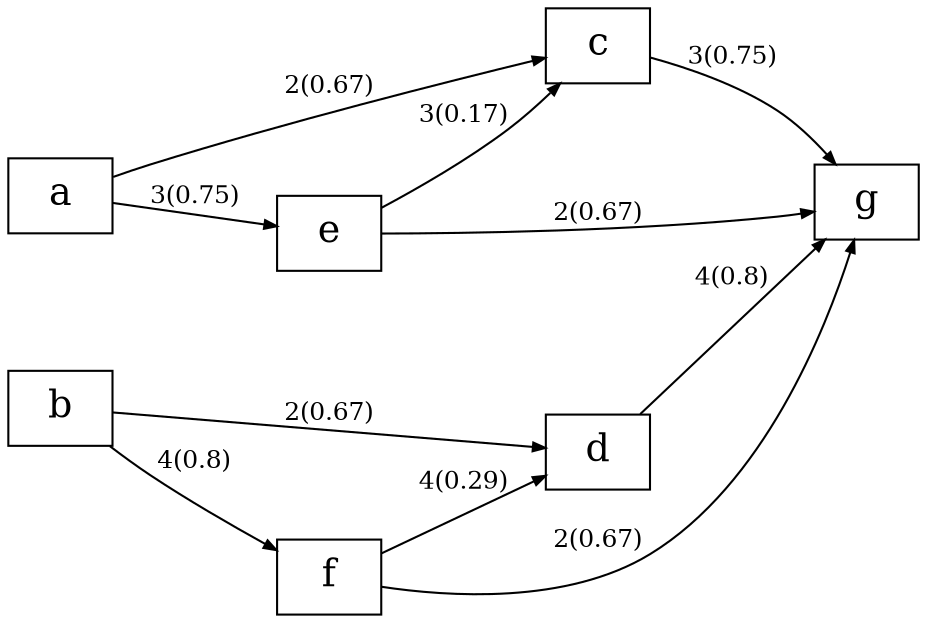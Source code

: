 digraph {
	height=10 nodesep=0.5 rankdir=LR width=18
	node [fixedsize=false fontsize=18 ordering=in shape=rectangle width=0.7]
	a
	b
	c
	d
	e
	f
	g
	height=10 nodesep=0.5 rankdir=LR width=18
	edge [arrowsize=0.6 fontsize=12 forcelabels=true]
	a -> c [label="2(0.67)"]
	a -> e [label="3(0.75)"]
	b -> d [label="2(0.67)"]
	b -> f [label="4(0.8)"]
	c -> g [label="3(0.75)"]
	d -> g [label="4(0.8)"]
	e -> c [label="3(0.17)"]
	e -> g [label="2(0.67)"]
	f -> d [label="4(0.29)"]
	f -> g [label="2(0.67)"]
}
